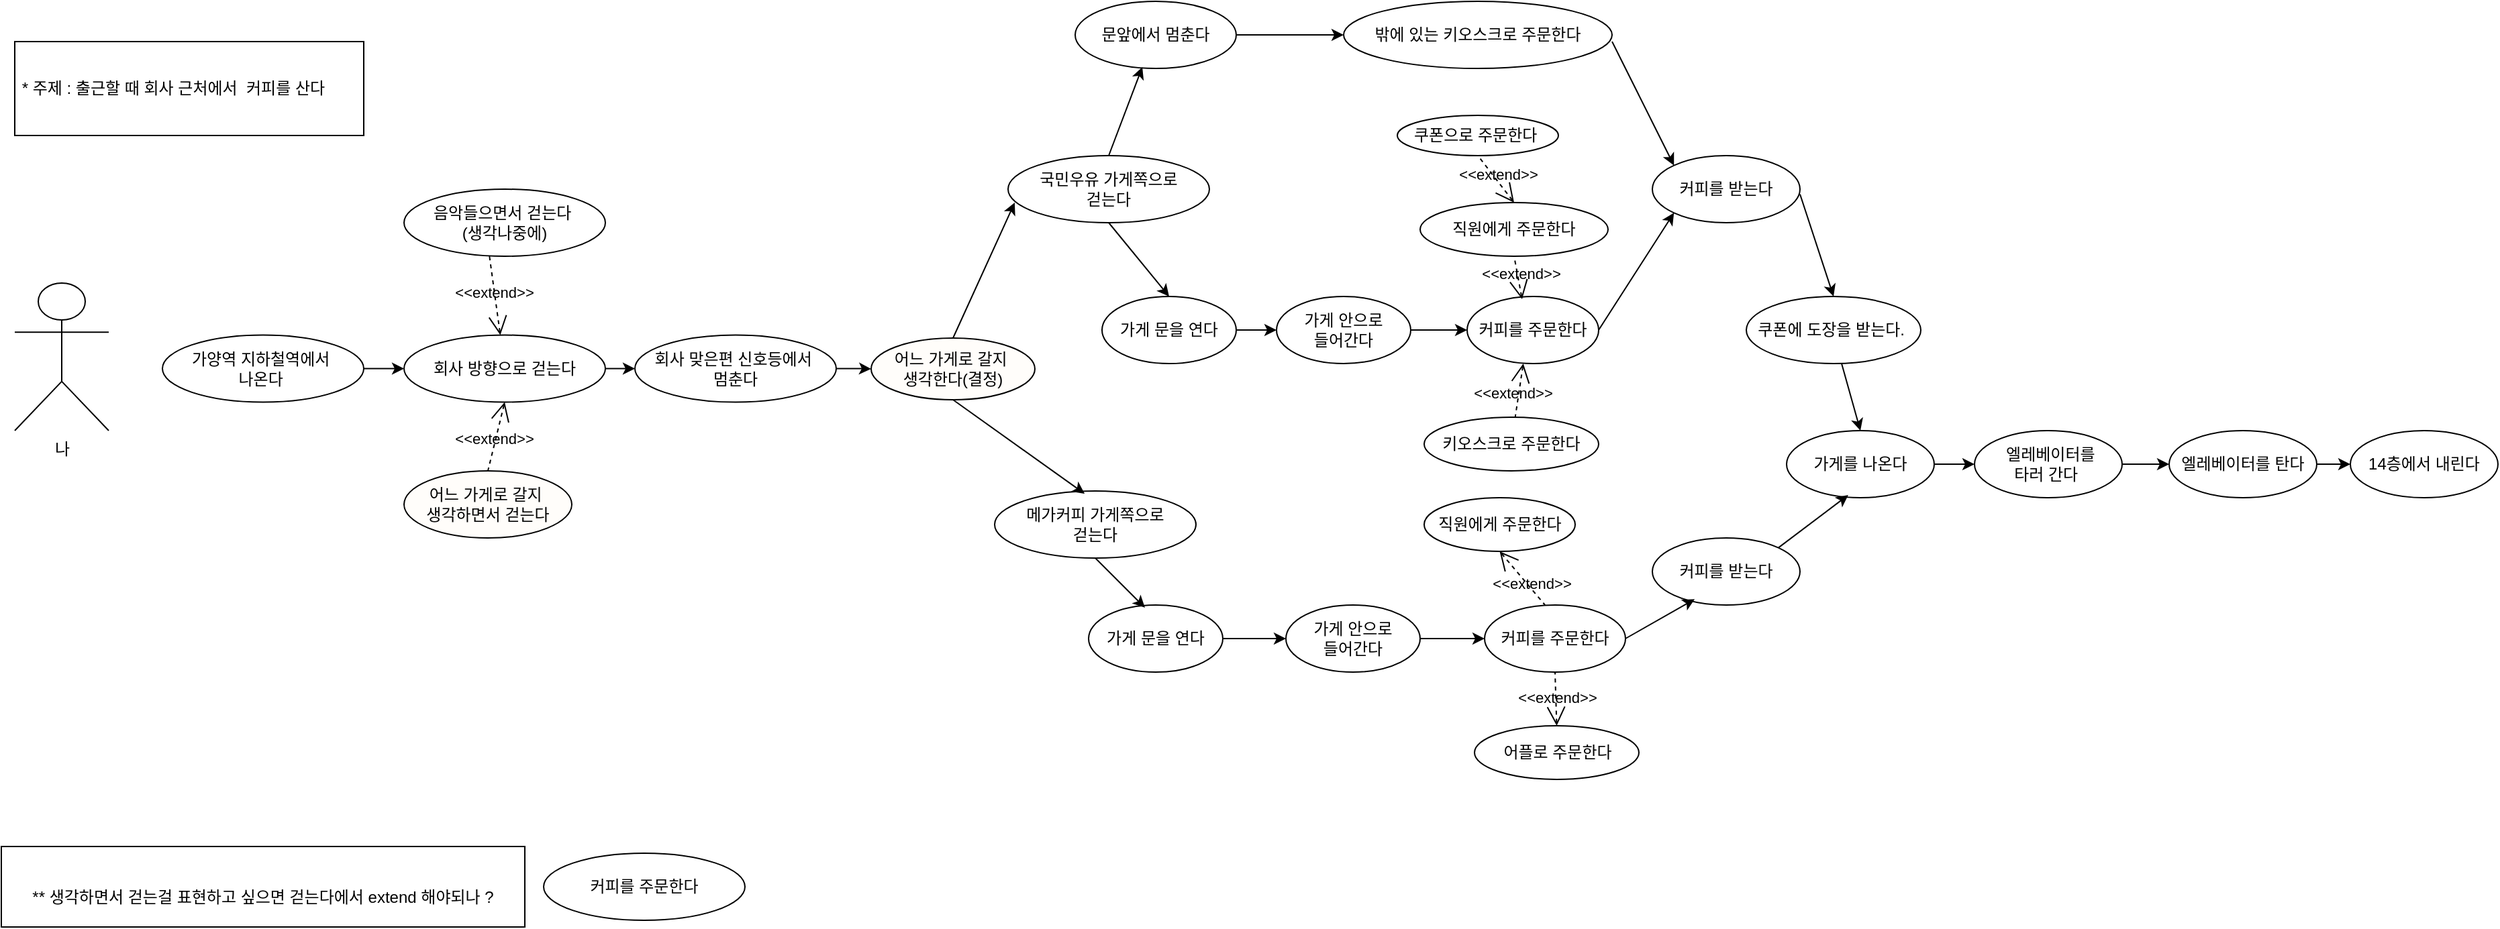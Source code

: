 <mxfile version="21.6.7" type="github">
  <diagram name="페이지-1" id="PGyz6WDO0yjTCRolJygI">
    <mxGraphModel dx="1500" dy="809" grid="1" gridSize="10" guides="1" tooltips="1" connect="1" arrows="1" fold="1" page="1" pageScale="1" pageWidth="827" pageHeight="1169" math="0" shadow="0">
      <root>
        <mxCell id="0" />
        <mxCell id="1" parent="0" />
        <mxCell id="a6851HNYbTkYE2Kyq5rs-73" value="" style="edgeStyle=orthogonalEdgeStyle;rounded=0;orthogonalLoop=1;jettySize=auto;html=1;" parent="1" source="a6851HNYbTkYE2Kyq5rs-1" target="a6851HNYbTkYE2Kyq5rs-2" edge="1">
          <mxGeometry relative="1" as="geometry" />
        </mxCell>
        <mxCell id="a6851HNYbTkYE2Kyq5rs-1" value="가양역 지하철역에서&amp;nbsp;&lt;br&gt;나온다&amp;nbsp;" style="ellipse;whiteSpace=wrap;html=1;" parent="1" vertex="1">
          <mxGeometry x="130" y="718.75" width="150" height="50" as="geometry" />
        </mxCell>
        <mxCell id="a6851HNYbTkYE2Kyq5rs-74" value="" style="edgeStyle=orthogonalEdgeStyle;rounded=0;orthogonalLoop=1;jettySize=auto;html=1;" parent="1" source="a6851HNYbTkYE2Kyq5rs-2" target="a6851HNYbTkYE2Kyq5rs-3" edge="1">
          <mxGeometry relative="1" as="geometry" />
        </mxCell>
        <mxCell id="a6851HNYbTkYE2Kyq5rs-2" value="회사 방향으로 걷는다" style="ellipse;whiteSpace=wrap;html=1;" parent="1" vertex="1">
          <mxGeometry x="310" y="718.75" width="150" height="50" as="geometry" />
        </mxCell>
        <mxCell id="a6851HNYbTkYE2Kyq5rs-75" value="" style="edgeStyle=orthogonalEdgeStyle;rounded=0;orthogonalLoop=1;jettySize=auto;html=1;" parent="1" source="a6851HNYbTkYE2Kyq5rs-3" target="a6851HNYbTkYE2Kyq5rs-50" edge="1">
          <mxGeometry relative="1" as="geometry" />
        </mxCell>
        <mxCell id="a6851HNYbTkYE2Kyq5rs-3" value="회사 맞은편 신호등에서&amp;nbsp;&lt;br&gt;멈춘다" style="ellipse;whiteSpace=wrap;html=1;" parent="1" vertex="1">
          <mxGeometry x="482" y="718.75" width="150" height="50" as="geometry" />
        </mxCell>
        <mxCell id="a6851HNYbTkYE2Kyq5rs-6" value="커피를 주문한다" style="ellipse;whiteSpace=wrap;html=1;" parent="1" vertex="1">
          <mxGeometry x="414" y="1105" width="150" height="50" as="geometry" />
        </mxCell>
        <mxCell id="a6851HNYbTkYE2Kyq5rs-23" value="" style="edgeStyle=orthogonalEdgeStyle;rounded=0;orthogonalLoop=1;jettySize=auto;html=1;" parent="1" source="a6851HNYbTkYE2Kyq5rs-7" target="a6851HNYbTkYE2Kyq5rs-13" edge="1">
          <mxGeometry relative="1" as="geometry" />
        </mxCell>
        <mxCell id="a6851HNYbTkYE2Kyq5rs-7" value="가게 안으로&lt;br&gt;들어간다" style="ellipse;whiteSpace=wrap;html=1;" parent="1" vertex="1">
          <mxGeometry x="960" y="690" width="100" height="50" as="geometry" />
        </mxCell>
        <mxCell id="a6851HNYbTkYE2Kyq5rs-8" value="밖에 있는 키오스크로 주문한다" style="ellipse;whiteSpace=wrap;html=1;" parent="1" vertex="1">
          <mxGeometry x="1010" y="470" width="200" height="50" as="geometry" />
        </mxCell>
        <mxCell id="a6851HNYbTkYE2Kyq5rs-9" value="키오스크로 주문한다" style="ellipse;whiteSpace=wrap;html=1;" parent="1" vertex="1">
          <mxGeometry x="1070" y="780" width="130" height="40" as="geometry" />
        </mxCell>
        <mxCell id="a6851HNYbTkYE2Kyq5rs-10" value="직원에게 주문한다" style="ellipse;whiteSpace=wrap;html=1;" parent="1" vertex="1">
          <mxGeometry x="1070" y="840" width="112.5" height="40" as="geometry" />
        </mxCell>
        <mxCell id="a6851HNYbTkYE2Kyq5rs-11" value="국민우유 가게쪽으로 &lt;br&gt;걷는다" style="ellipse;whiteSpace=wrap;html=1;" parent="1" vertex="1">
          <mxGeometry x="760" y="585" width="150" height="50" as="geometry" />
        </mxCell>
        <mxCell id="a6851HNYbTkYE2Kyq5rs-12" value="문앞에서 멈춘다" style="ellipse;whiteSpace=wrap;html=1;" parent="1" vertex="1">
          <mxGeometry x="810" y="470" width="120" height="50" as="geometry" />
        </mxCell>
        <mxCell id="a6851HNYbTkYE2Kyq5rs-13" value="커피를 주문한다" style="ellipse;whiteSpace=wrap;html=1;" parent="1" vertex="1">
          <mxGeometry x="1102" y="690" width="98" height="50" as="geometry" />
        </mxCell>
        <mxCell id="a6851HNYbTkYE2Kyq5rs-14" value="어플로 주문한다" style="ellipse;whiteSpace=wrap;html=1;" parent="1" vertex="1">
          <mxGeometry x="1107.5" y="1010" width="122.5" height="40" as="geometry" />
        </mxCell>
        <mxCell id="a6851HNYbTkYE2Kyq5rs-15" value="커피를 받는다" style="ellipse;whiteSpace=wrap;html=1;" parent="1" vertex="1">
          <mxGeometry x="1240" y="870" width="110" height="50" as="geometry" />
        </mxCell>
        <mxCell id="a6851HNYbTkYE2Kyq5rs-16" value="쿠폰에 도장을 받는다.&amp;nbsp;" style="ellipse;whiteSpace=wrap;html=1;" parent="1" vertex="1">
          <mxGeometry x="1310" y="690" width="130" height="50" as="geometry" />
        </mxCell>
        <mxCell id="a6851HNYbTkYE2Kyq5rs-17" value="메가커피 가게쪽으로 &lt;br&gt;걷는다" style="ellipse;whiteSpace=wrap;html=1;" parent="1" vertex="1">
          <mxGeometry x="750" y="835" width="150" height="50" as="geometry" />
        </mxCell>
        <mxCell id="a6851HNYbTkYE2Kyq5rs-18" value="" style="endArrow=classic;html=1;rounded=0;entryX=0.417;entryY=0.98;entryDx=0;entryDy=0;exitX=0.5;exitY=0;exitDx=0;exitDy=0;entryPerimeter=0;" parent="1" source="a6851HNYbTkYE2Kyq5rs-11" target="a6851HNYbTkYE2Kyq5rs-12" edge="1">
          <mxGeometry width="50" height="50" relative="1" as="geometry">
            <mxPoint x="873" y="618" as="sourcePoint" />
            <mxPoint x="909" y="606" as="targetPoint" />
          </mxGeometry>
        </mxCell>
        <mxCell id="a6851HNYbTkYE2Kyq5rs-20" value="직원에게 주문한다" style="ellipse;whiteSpace=wrap;html=1;" parent="1" vertex="1">
          <mxGeometry x="1067" y="620" width="140" height="40" as="geometry" />
        </mxCell>
        <mxCell id="a6851HNYbTkYE2Kyq5rs-21" value="쿠폰으로 주문한다&amp;nbsp;" style="ellipse;whiteSpace=wrap;html=1;" parent="1" vertex="1">
          <mxGeometry x="1050" y="555" width="120" height="30" as="geometry" />
        </mxCell>
        <mxCell id="a6851HNYbTkYE2Kyq5rs-22" value="&amp;lt;&amp;lt;extend&amp;gt;&amp;gt;" style="edgeStyle=none;html=1;startArrow=open;endArrow=none;startSize=12;verticalAlign=bottom;dashed=1;labelBackgroundColor=none;rounded=0;entryX=0.5;entryY=1;entryDx=0;entryDy=0;exitX=0.5;exitY=0;exitDx=0;exitDy=0;" parent="1" source="a6851HNYbTkYE2Kyq5rs-20" target="a6851HNYbTkYE2Kyq5rs-21" edge="1">
          <mxGeometry x="-0.235" y="2" width="160" relative="1" as="geometry">
            <mxPoint x="1134" y="820" as="sourcePoint" />
            <mxPoint x="1294" y="820" as="targetPoint" />
            <mxPoint as="offset" />
          </mxGeometry>
        </mxCell>
        <mxCell id="a6851HNYbTkYE2Kyq5rs-25" value="&amp;lt;&amp;lt;extend&amp;gt;&amp;gt;" style="edgeStyle=none;html=1;startArrow=open;endArrow=none;startSize=12;verticalAlign=bottom;dashed=1;labelBackgroundColor=none;rounded=0;exitX=0.418;exitY=0.04;exitDx=0;exitDy=0;exitPerimeter=0;entryX=0.5;entryY=1;entryDx=0;entryDy=0;" parent="1" source="a6851HNYbTkYE2Kyq5rs-13" target="a6851HNYbTkYE2Kyq5rs-20" edge="1">
          <mxGeometry x="-0.428" y="-1" width="160" relative="1" as="geometry">
            <mxPoint x="1193.97" y="693" as="sourcePoint" />
            <mxPoint x="1168" y="660" as="targetPoint" />
            <mxPoint as="offset" />
          </mxGeometry>
        </mxCell>
        <mxCell id="a6851HNYbTkYE2Kyq5rs-26" value="&amp;lt;&amp;lt;extend&amp;gt;&amp;gt;" style="edgeStyle=none;html=1;startArrow=open;endArrow=none;startSize=12;verticalAlign=bottom;dashed=1;labelBackgroundColor=none;rounded=0;exitX=0.427;exitY=1;exitDx=0;exitDy=0;exitPerimeter=0;" parent="1" source="a6851HNYbTkYE2Kyq5rs-13" target="a6851HNYbTkYE2Kyq5rs-9" edge="1">
          <mxGeometry x="0.558" y="-3" width="160" relative="1" as="geometry">
            <mxPoint x="1243" y="730" as="sourcePoint" />
            <mxPoint x="1240" y="791" as="targetPoint" />
            <mxPoint as="offset" />
          </mxGeometry>
        </mxCell>
        <mxCell id="a6851HNYbTkYE2Kyq5rs-29" value="" style="edgeStyle=orthogonalEdgeStyle;rounded=0;orthogonalLoop=1;jettySize=auto;html=1;" parent="1" source="a6851HNYbTkYE2Kyq5rs-27" target="a6851HNYbTkYE2Kyq5rs-7" edge="1">
          <mxGeometry relative="1" as="geometry" />
        </mxCell>
        <mxCell id="a6851HNYbTkYE2Kyq5rs-27" value="가게 문을 연다" style="ellipse;whiteSpace=wrap;html=1;" parent="1" vertex="1">
          <mxGeometry x="830" y="690" width="100" height="50" as="geometry" />
        </mxCell>
        <mxCell id="a6851HNYbTkYE2Kyq5rs-28" value="" style="endArrow=classic;html=1;rounded=0;entryX=0.5;entryY=0;entryDx=0;entryDy=0;exitX=0.5;exitY=1;exitDx=0;exitDy=0;" parent="1" source="a6851HNYbTkYE2Kyq5rs-11" target="a6851HNYbTkYE2Kyq5rs-27" edge="1">
          <mxGeometry width="50" height="50" relative="1" as="geometry">
            <mxPoint x="830" y="660" as="sourcePoint" />
            <mxPoint x="872" y="638" as="targetPoint" />
          </mxGeometry>
        </mxCell>
        <mxCell id="a6851HNYbTkYE2Kyq5rs-30" value="커피를 받는다" style="ellipse;whiteSpace=wrap;html=1;" parent="1" vertex="1">
          <mxGeometry x="1240" y="585" width="110" height="50" as="geometry" />
        </mxCell>
        <mxCell id="a6851HNYbTkYE2Kyq5rs-31" value="" style="endArrow=classic;html=1;rounded=0;entryX=0;entryY=0.5;entryDx=0;entryDy=0;" parent="1" source="a6851HNYbTkYE2Kyq5rs-12" target="a6851HNYbTkYE2Kyq5rs-8" edge="1">
          <mxGeometry width="50" height="50" relative="1" as="geometry">
            <mxPoint x="960" y="520" as="sourcePoint" />
            <mxPoint x="1140" y="500" as="targetPoint" />
          </mxGeometry>
        </mxCell>
        <mxCell id="a6851HNYbTkYE2Kyq5rs-33" value="" style="endArrow=classic;html=1;rounded=0;exitX=1;exitY=0.6;exitDx=0;exitDy=0;exitPerimeter=0;entryX=0;entryY=0;entryDx=0;entryDy=0;" parent="1" source="a6851HNYbTkYE2Kyq5rs-8" target="a6851HNYbTkYE2Kyq5rs-30" edge="1">
          <mxGeometry width="50" height="50" relative="1" as="geometry">
            <mxPoint x="1270" y="480" as="sourcePoint" />
            <mxPoint x="1380" y="590" as="targetPoint" />
          </mxGeometry>
        </mxCell>
        <mxCell id="a6851HNYbTkYE2Kyq5rs-34" value="" style="endArrow=classic;html=1;rounded=0;entryX=0;entryY=1;entryDx=0;entryDy=0;exitX=1;exitY=0.5;exitDx=0;exitDy=0;" parent="1" source="a6851HNYbTkYE2Kyq5rs-13" target="a6851HNYbTkYE2Kyq5rs-30" edge="1">
          <mxGeometry width="50" height="50" relative="1" as="geometry">
            <mxPoint x="1270" y="719" as="sourcePoint" />
            <mxPoint x="1364" y="670" as="targetPoint" />
          </mxGeometry>
        </mxCell>
        <mxCell id="a6851HNYbTkYE2Kyq5rs-35" value="&amp;nbsp;* 주제 : 출근할 때 회사 근처에서&amp;nbsp; 커피를 산다" style="rounded=0;whiteSpace=wrap;html=1;align=left;" parent="1" vertex="1">
          <mxGeometry x="20" y="500" width="260" height="70" as="geometry" />
        </mxCell>
        <mxCell id="a6851HNYbTkYE2Kyq5rs-37" value="음악들으면서 걷는다&amp;nbsp;&lt;br&gt;(생각나중에)" style="ellipse;whiteSpace=wrap;html=1;" parent="1" vertex="1">
          <mxGeometry x="310" y="610" width="150" height="50" as="geometry" />
        </mxCell>
        <mxCell id="a6851HNYbTkYE2Kyq5rs-36" value="어느 가게로 갈지&amp;nbsp;&lt;br&gt;생각하면서 걷는다" style="ellipse;whiteSpace=wrap;html=1;fillColor=#FFFDFA;strokeColor=#000000;" parent="1" vertex="1">
          <mxGeometry x="310" y="820" width="125" height="50" as="geometry" />
        </mxCell>
        <mxCell id="a6851HNYbTkYE2Kyq5rs-43" value="&amp;lt;&amp;lt;extend&amp;gt;&amp;gt;" style="edgeStyle=none;html=1;startArrow=open;endArrow=none;startSize=12;verticalAlign=bottom;dashed=1;labelBackgroundColor=none;rounded=0;exitX=0.5;exitY=1;exitDx=0;exitDy=0;entryX=0.5;entryY=0;entryDx=0;entryDy=0;" parent="1" source="a6851HNYbTkYE2Kyq5rs-2" target="a6851HNYbTkYE2Kyq5rs-36" edge="1">
          <mxGeometry x="0.43" y="1" width="160" relative="1" as="geometry">
            <mxPoint x="401" y="768.75" as="sourcePoint" />
            <mxPoint x="390" y="809.75" as="targetPoint" />
            <mxPoint as="offset" />
          </mxGeometry>
        </mxCell>
        <mxCell id="a6851HNYbTkYE2Kyq5rs-45" value="&amp;lt;&amp;lt;extend&amp;gt;&amp;gt;" style="edgeStyle=none;html=1;startArrow=open;endArrow=none;startSize=12;verticalAlign=bottom;dashed=1;labelBackgroundColor=none;rounded=0;entryX=0.424;entryY=0.993;entryDx=0;entryDy=0;entryPerimeter=0;" parent="1" source="a6851HNYbTkYE2Kyq5rs-2" target="a6851HNYbTkYE2Kyq5rs-37" edge="1">
          <mxGeometry x="-0.235" y="2" width="160" relative="1" as="geometry">
            <mxPoint x="460" y="718.75" as="sourcePoint" />
            <mxPoint x="410" y="688.75" as="targetPoint" />
            <mxPoint as="offset" />
          </mxGeometry>
        </mxCell>
        <mxCell id="a6851HNYbTkYE2Kyq5rs-68" value="" style="edgeStyle=orthogonalEdgeStyle;rounded=0;orthogonalLoop=1;jettySize=auto;html=1;" parent="1" source="a6851HNYbTkYE2Kyq5rs-48" target="a6851HNYbTkYE2Kyq5rs-49" edge="1">
          <mxGeometry relative="1" as="geometry" />
        </mxCell>
        <mxCell id="a6851HNYbTkYE2Kyq5rs-48" value="&amp;nbsp;엘레베이터를 &lt;br&gt;타러 간다&amp;nbsp;" style="ellipse;whiteSpace=wrap;html=1;" parent="1" vertex="1">
          <mxGeometry x="1480" y="790" width="110" height="50" as="geometry" />
        </mxCell>
        <mxCell id="a6851HNYbTkYE2Kyq5rs-69" value="" style="edgeStyle=orthogonalEdgeStyle;rounded=0;orthogonalLoop=1;jettySize=auto;html=1;" parent="1" source="a6851HNYbTkYE2Kyq5rs-49" target="a6851HNYbTkYE2Kyq5rs-52" edge="1">
          <mxGeometry relative="1" as="geometry" />
        </mxCell>
        <mxCell id="a6851HNYbTkYE2Kyq5rs-49" value="엘레베이터를 탄다" style="ellipse;whiteSpace=wrap;html=1;" parent="1" vertex="1">
          <mxGeometry x="1625" y="790" width="110" height="50" as="geometry" />
        </mxCell>
        <mxCell id="a6851HNYbTkYE2Kyq5rs-50" value="어느 가게로 갈지&amp;nbsp;&lt;br&gt;생각한다(결정)" style="ellipse;whiteSpace=wrap;html=1;fillColor=#FFFDFA;strokeColor=#000000;" parent="1" vertex="1">
          <mxGeometry x="658" y="721" width="122" height="46" as="geometry" />
        </mxCell>
        <mxCell id="a6851HNYbTkYE2Kyq5rs-52" value="14층에서 내린다" style="ellipse;whiteSpace=wrap;html=1;" parent="1" vertex="1">
          <mxGeometry x="1760" y="790" width="110" height="50" as="geometry" />
        </mxCell>
        <mxCell id="a6851HNYbTkYE2Kyq5rs-62" value="" style="edgeStyle=orthogonalEdgeStyle;rounded=0;orthogonalLoop=1;jettySize=auto;html=1;" parent="1" source="a6851HNYbTkYE2Kyq5rs-53" target="a6851HNYbTkYE2Kyq5rs-56" edge="1">
          <mxGeometry relative="1" as="geometry" />
        </mxCell>
        <mxCell id="a6851HNYbTkYE2Kyq5rs-53" value="가게 안으로&lt;br&gt;들어간다" style="ellipse;whiteSpace=wrap;html=1;" parent="1" vertex="1">
          <mxGeometry x="967" y="920" width="100" height="50" as="geometry" />
        </mxCell>
        <mxCell id="a6851HNYbTkYE2Kyq5rs-54" value="" style="edgeStyle=orthogonalEdgeStyle;rounded=0;orthogonalLoop=1;jettySize=auto;html=1;" parent="1" source="a6851HNYbTkYE2Kyq5rs-55" target="a6851HNYbTkYE2Kyq5rs-53" edge="1">
          <mxGeometry relative="1" as="geometry" />
        </mxCell>
        <mxCell id="a6851HNYbTkYE2Kyq5rs-55" value="가게 문을 연다" style="ellipse;whiteSpace=wrap;html=1;" parent="1" vertex="1">
          <mxGeometry x="820" y="920" width="100" height="50" as="geometry" />
        </mxCell>
        <mxCell id="a6851HNYbTkYE2Kyq5rs-56" value="커피를 주문한다" style="ellipse;whiteSpace=wrap;html=1;" parent="1" vertex="1">
          <mxGeometry x="1115" y="920" width="105" height="50" as="geometry" />
        </mxCell>
        <mxCell id="a6851HNYbTkYE2Kyq5rs-67" value="" style="edgeStyle=orthogonalEdgeStyle;rounded=0;orthogonalLoop=1;jettySize=auto;html=1;" parent="1" source="a6851HNYbTkYE2Kyq5rs-58" target="a6851HNYbTkYE2Kyq5rs-48" edge="1">
          <mxGeometry relative="1" as="geometry" />
        </mxCell>
        <mxCell id="a6851HNYbTkYE2Kyq5rs-58" value="가게를 나온다" style="ellipse;whiteSpace=wrap;html=1;" parent="1" vertex="1">
          <mxGeometry x="1340" y="790" width="110" height="50" as="geometry" />
        </mxCell>
        <mxCell id="a6851HNYbTkYE2Kyq5rs-59" value="&amp;lt;&amp;lt;extend&amp;gt;&amp;gt;" style="edgeStyle=none;html=1;startArrow=open;endArrow=none;startSize=12;verticalAlign=bottom;dashed=1;labelBackgroundColor=none;rounded=0;exitX=0.5;exitY=1;exitDx=0;exitDy=0;entryX=0.429;entryY=0;entryDx=0;entryDy=0;entryPerimeter=0;" parent="1" source="a6851HNYbTkYE2Kyq5rs-10" target="a6851HNYbTkYE2Kyq5rs-56" edge="1">
          <mxGeometry x="0.558" y="-3" width="160" relative="1" as="geometry">
            <mxPoint x="1187.21" y="880" as="sourcePoint" />
            <mxPoint x="1187.21" y="920" as="targetPoint" />
            <mxPoint as="offset" />
          </mxGeometry>
        </mxCell>
        <mxCell id="a6851HNYbTkYE2Kyq5rs-60" value="&amp;lt;&amp;lt;extend&amp;gt;&amp;gt;" style="edgeStyle=none;html=1;startArrow=open;endArrow=none;startSize=12;verticalAlign=bottom;dashed=1;labelBackgroundColor=none;rounded=0;entryX=0.5;entryY=1;entryDx=0;entryDy=0;exitX=0.5;exitY=0;exitDx=0;exitDy=0;" parent="1" source="a6851HNYbTkYE2Kyq5rs-14" target="a6851HNYbTkYE2Kyq5rs-56" edge="1">
          <mxGeometry x="-0.428" y="-1" width="160" relative="1" as="geometry">
            <mxPoint x="1188" y="1000" as="sourcePoint" />
            <mxPoint x="1188" y="960" as="targetPoint" />
            <mxPoint as="offset" />
          </mxGeometry>
        </mxCell>
        <mxCell id="a6851HNYbTkYE2Kyq5rs-63" value="" style="endArrow=classic;html=1;rounded=0;entryX=0.287;entryY=0.912;entryDx=0;entryDy=0;entryPerimeter=0;" parent="1" target="a6851HNYbTkYE2Kyq5rs-15" edge="1">
          <mxGeometry width="50" height="50" relative="1" as="geometry">
            <mxPoint x="1220" y="945" as="sourcePoint" />
            <mxPoint x="1270" y="920" as="targetPoint" />
          </mxGeometry>
        </mxCell>
        <mxCell id="a6851HNYbTkYE2Kyq5rs-64" value="" style="endArrow=classic;html=1;rounded=0;entryX=0.5;entryY=0;entryDx=0;entryDy=0;exitX=0.5;exitY=1;exitDx=0;exitDy=0;" parent="1" target="a6851HNYbTkYE2Kyq5rs-16" edge="1">
          <mxGeometry width="50" height="50" relative="1" as="geometry">
            <mxPoint x="1350" y="613.75" as="sourcePoint" />
            <mxPoint x="1395" y="653.75" as="targetPoint" />
          </mxGeometry>
        </mxCell>
        <mxCell id="a6851HNYbTkYE2Kyq5rs-65" value="" style="endArrow=classic;html=1;rounded=0;entryX=0.5;entryY=0;entryDx=0;entryDy=0;exitX=0.5;exitY=1;exitDx=0;exitDy=0;" parent="1" target="a6851HNYbTkYE2Kyq5rs-58" edge="1">
          <mxGeometry width="50" height="50" relative="1" as="geometry">
            <mxPoint x="1381" y="740" as="sourcePoint" />
            <mxPoint x="1406" y="816.25" as="targetPoint" />
          </mxGeometry>
        </mxCell>
        <mxCell id="a6851HNYbTkYE2Kyq5rs-70" value="" style="endArrow=classic;html=1;rounded=0;exitX=1;exitY=0;exitDx=0;exitDy=0;entryX=0.418;entryY=0.96;entryDx=0;entryDy=0;entryPerimeter=0;" parent="1" source="a6851HNYbTkYE2Kyq5rs-15" target="a6851HNYbTkYE2Kyq5rs-58" edge="1">
          <mxGeometry width="50" height="50" relative="1" as="geometry">
            <mxPoint x="1340" y="872.5" as="sourcePoint" />
            <mxPoint x="1395" y="840" as="targetPoint" />
          </mxGeometry>
        </mxCell>
        <mxCell id="a6851HNYbTkYE2Kyq5rs-71" value="" style="endArrow=classic;html=1;rounded=0;entryX=0.42;entryY=0.04;entryDx=0;entryDy=0;exitX=0.5;exitY=1;exitDx=0;exitDy=0;entryPerimeter=0;" parent="1" source="a6851HNYbTkYE2Kyq5rs-17" target="a6851HNYbTkYE2Kyq5rs-55" edge="1">
          <mxGeometry width="50" height="50" relative="1" as="geometry">
            <mxPoint x="850" y="885" as="sourcePoint" />
            <mxPoint x="895" y="925" as="targetPoint" />
          </mxGeometry>
        </mxCell>
        <mxCell id="a6851HNYbTkYE2Kyq5rs-76" value="" style="endArrow=classic;html=1;rounded=0;entryX=0.033;entryY=0.7;entryDx=0;entryDy=0;exitX=0.5;exitY=0;exitDx=0;exitDy=0;entryPerimeter=0;" parent="1" source="a6851HNYbTkYE2Kyq5rs-50" target="a6851HNYbTkYE2Kyq5rs-11" edge="1">
          <mxGeometry width="50" height="50" relative="1" as="geometry">
            <mxPoint x="750" y="707.5" as="sourcePoint" />
            <mxPoint x="814" y="668.5" as="targetPoint" />
          </mxGeometry>
        </mxCell>
        <mxCell id="a6851HNYbTkYE2Kyq5rs-77" value="" style="endArrow=classic;html=1;rounded=0;entryX=0.447;entryY=0.04;entryDx=0;entryDy=0;exitX=0.5;exitY=1;exitDx=0;exitDy=0;entryPerimeter=0;" parent="1" source="a6851HNYbTkYE2Kyq5rs-50" target="a6851HNYbTkYE2Kyq5rs-17" edge="1">
          <mxGeometry width="50" height="50" relative="1" as="geometry">
            <mxPoint x="740" y="780" as="sourcePoint" />
            <mxPoint x="750" y="697.5" as="targetPoint" />
          </mxGeometry>
        </mxCell>
        <mxCell id="a6851HNYbTkYE2Kyq5rs-78" value="나" style="shape=umlActor;verticalLabelPosition=bottom;verticalAlign=top;html=1;outlineConnect=0;" parent="1" vertex="1">
          <mxGeometry x="20" y="680" width="70" height="110" as="geometry" />
        </mxCell>
        <mxCell id="Is8hs5n2m14lxhJMue_L-2" value="&lt;br style=&quot;border-color: var(--border-color); text-align: left;&quot;&gt;** 생각하면서 걷는걸 표현하고 싶으면 걷는다에서 extend 해야되나 ?" style="rounded=0;whiteSpace=wrap;html=1;" vertex="1" parent="1">
          <mxGeometry x="10" y="1100" width="390" height="60" as="geometry" />
        </mxCell>
      </root>
    </mxGraphModel>
  </diagram>
</mxfile>
